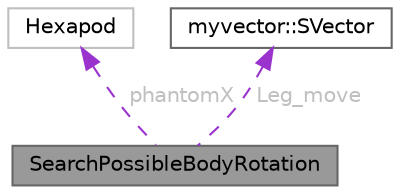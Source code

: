 digraph "SearchPossibleBodyRotation"
{
 // LATEX_PDF_SIZE
  bgcolor="transparent";
  edge [fontname=Helvetica,fontsize=10,labelfontname=Helvetica,labelfontsize=10];
  node [fontname=Helvetica,fontsize=10,shape=box,height=0.2,width=0.4];
  Node1 [id="Node000001",label="SearchPossibleBodyRotation",height=0.2,width=0.4,color="gray40", fillcolor="grey60", style="filled", fontcolor="black",tooltip=" "];
  Node2 -> Node1 [id="edge1_Node000001_Node000002",dir="back",color="darkorchid3",style="dashed",tooltip=" ",label=" phantomX",fontcolor="grey" ];
  Node2 [id="Node000002",label="Hexapod",height=0.2,width=0.4,color="grey75", fillcolor="white", style="filled",URL="$class_hexapod.html",tooltip=" "];
  Node3 -> Node1 [id="edge2_Node000001_Node000003",dir="back",color="darkorchid3",style="dashed",tooltip=" ",label=" Leg_move",fontcolor="grey" ];
  Node3 [id="Node000003",label="myvector::SVector",height=0.2,width=0.4,color="gray40", fillcolor="white", style="filled",URL="$structmyvector_1_1_s_vector.html",tooltip="ベクトルを表す構造体"];
}
